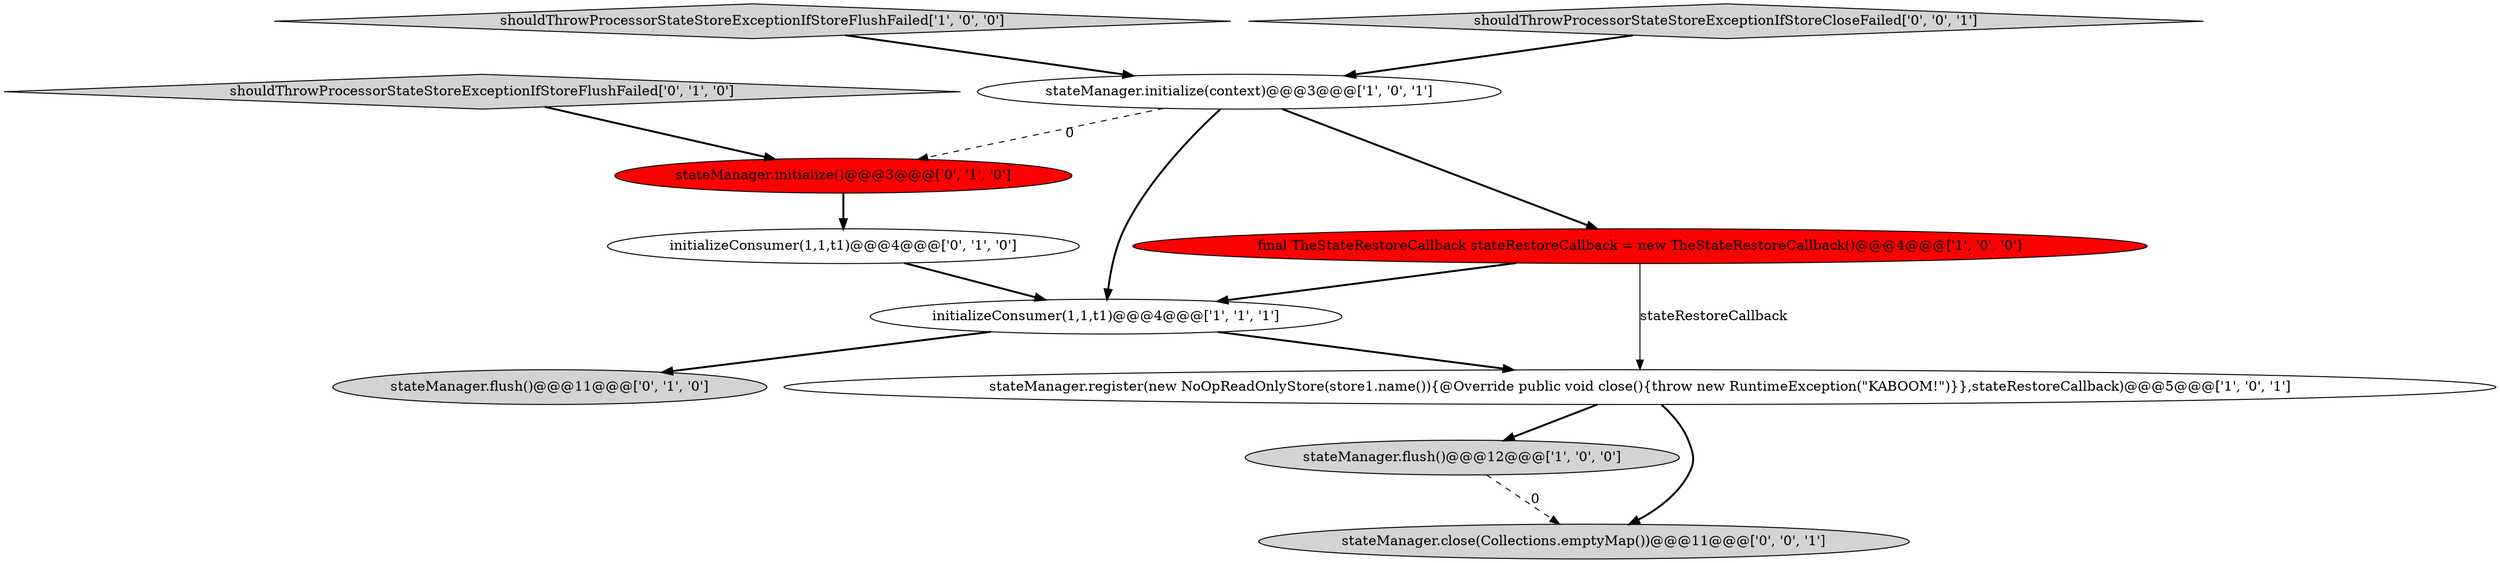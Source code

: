 digraph {
5 [style = filled, label = "initializeConsumer(1,1,t1)@@@4@@@['1', '1', '1']", fillcolor = white, shape = ellipse image = "AAA0AAABBB1BBB"];
0 [style = filled, label = "shouldThrowProcessorStateStoreExceptionIfStoreFlushFailed['1', '0', '0']", fillcolor = lightgray, shape = diamond image = "AAA0AAABBB1BBB"];
9 [style = filled, label = "stateManager.initialize()@@@3@@@['0', '1', '0']", fillcolor = red, shape = ellipse image = "AAA1AAABBB2BBB"];
4 [style = filled, label = "stateManager.flush()@@@12@@@['1', '0', '0']", fillcolor = lightgray, shape = ellipse image = "AAA0AAABBB1BBB"];
10 [style = filled, label = "stateManager.close(Collections.emptyMap())@@@11@@@['0', '0', '1']", fillcolor = lightgray, shape = ellipse image = "AAA0AAABBB3BBB"];
11 [style = filled, label = "shouldThrowProcessorStateStoreExceptionIfStoreCloseFailed['0', '0', '1']", fillcolor = lightgray, shape = diamond image = "AAA0AAABBB3BBB"];
1 [style = filled, label = "stateManager.initialize(context)@@@3@@@['1', '0', '1']", fillcolor = white, shape = ellipse image = "AAA0AAABBB1BBB"];
6 [style = filled, label = "stateManager.flush()@@@11@@@['0', '1', '0']", fillcolor = lightgray, shape = ellipse image = "AAA0AAABBB2BBB"];
3 [style = filled, label = "stateManager.register(new NoOpReadOnlyStore(store1.name()){@Override public void close(){throw new RuntimeException(\"KABOOM!\")}},stateRestoreCallback)@@@5@@@['1', '0', '1']", fillcolor = white, shape = ellipse image = "AAA0AAABBB1BBB"];
7 [style = filled, label = "initializeConsumer(1,1,t1)@@@4@@@['0', '1', '0']", fillcolor = white, shape = ellipse image = "AAA0AAABBB2BBB"];
8 [style = filled, label = "shouldThrowProcessorStateStoreExceptionIfStoreFlushFailed['0', '1', '0']", fillcolor = lightgray, shape = diamond image = "AAA0AAABBB2BBB"];
2 [style = filled, label = "final TheStateRestoreCallback stateRestoreCallback = new TheStateRestoreCallback()@@@4@@@['1', '0', '0']", fillcolor = red, shape = ellipse image = "AAA1AAABBB1BBB"];
1->5 [style = bold, label=""];
5->3 [style = bold, label=""];
3->10 [style = bold, label=""];
1->9 [style = dashed, label="0"];
1->2 [style = bold, label=""];
7->5 [style = bold, label=""];
5->6 [style = bold, label=""];
4->10 [style = dashed, label="0"];
9->7 [style = bold, label=""];
11->1 [style = bold, label=""];
3->4 [style = bold, label=""];
0->1 [style = bold, label=""];
2->3 [style = solid, label="stateRestoreCallback"];
2->5 [style = bold, label=""];
8->9 [style = bold, label=""];
}
